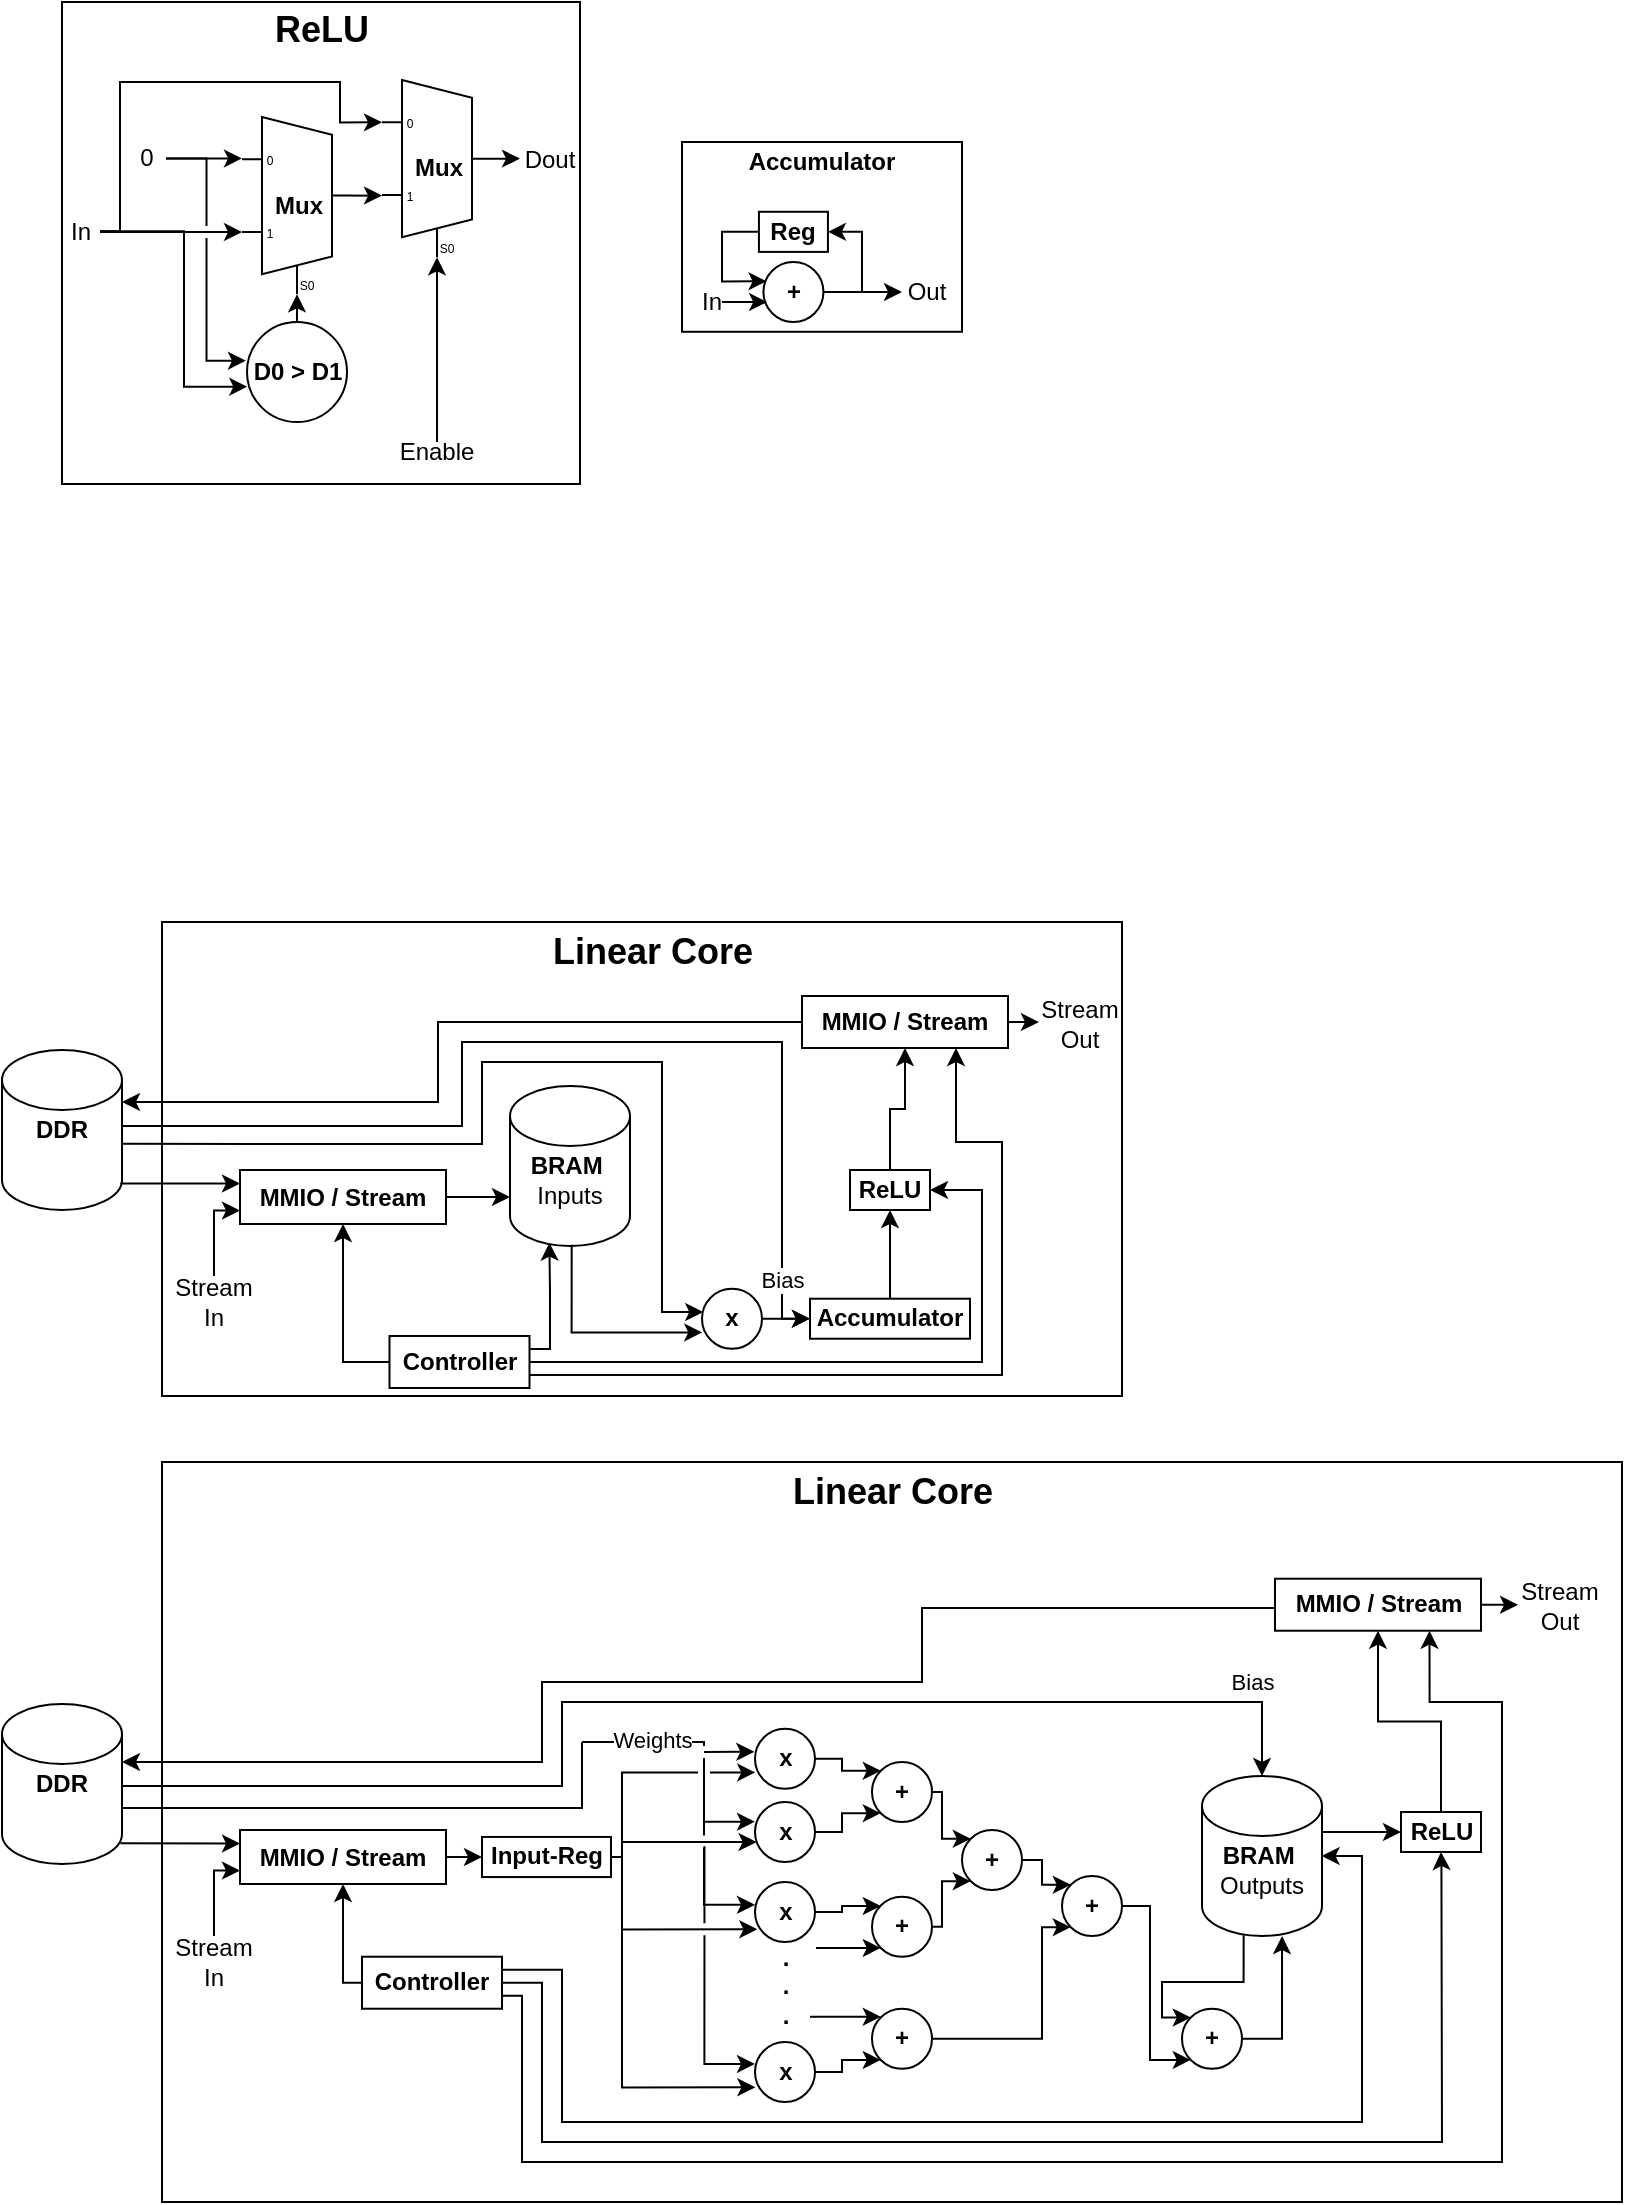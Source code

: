 <mxfile version="13.6.0" type="google"><diagram id="mREBOgRf9u_U17IM9qPp" name="Page-1"><mxGraphModel dx="1718" dy="366" grid="1" gridSize="10" guides="1" tooltips="1" connect="1" arrows="0" fold="1" page="1" pageScale="1" pageWidth="827" pageHeight="1169" math="0" shadow="0"><root><mxCell id="0"/><mxCell id="1" parent="0"/><mxCell id="oGHgC_psi0amiYvD0izt-53" value="" style="group" parent="1" vertex="1" connectable="0"><mxGeometry x="350" y="1270.0" width="140" height="94.89" as="geometry"/></mxCell><mxCell id="oGHgC_psi0amiYvD0izt-47" value="" style="rounded=0;whiteSpace=wrap;html=1;" parent="oGHgC_psi0amiYvD0izt-53" vertex="1"><mxGeometry width="140" height="94.89" as="geometry"/></mxCell><mxCell id="oGHgC_psi0amiYvD0izt-20" value="&lt;b&gt;Reg&lt;/b&gt;" style="whiteSpace=wrap;html=1;shadow=0;arcSize=2;" parent="oGHgC_psi0amiYvD0izt-53" vertex="1"><mxGeometry x="38.47" y="34.89" width="34.5" height="20.06" as="geometry"/></mxCell><mxCell id="oGHgC_psi0amiYvD0izt-22" style="edgeStyle=orthogonalEdgeStyle;rounded=0;orthogonalLoop=1;jettySize=auto;html=1;entryX=1;entryY=0.5;entryDx=0;entryDy=0;exitX=1;exitY=0.5;exitDx=0;exitDy=0;" parent="oGHgC_psi0amiYvD0izt-53" source="oGHgC_psi0amiYvD0izt-45" target="oGHgC_psi0amiYvD0izt-20" edge="1"><mxGeometry relative="1" as="geometry"><Array as="points"><mxPoint x="90" y="75"/><mxPoint x="90" y="45"/></Array><mxPoint x="102.97" y="44.89" as="sourcePoint"/></mxGeometry></mxCell><mxCell id="oGHgC_psi0amiYvD0izt-45" value="&lt;b&gt;+&lt;/b&gt;" style="ellipse;whiteSpace=wrap;html=1;aspect=fixed;" parent="oGHgC_psi0amiYvD0izt-53" vertex="1"><mxGeometry x="40.72" y="60" width="30" height="30" as="geometry"/></mxCell><mxCell id="oGHgC_psi0amiYvD0izt-19" style="edgeStyle=orthogonalEdgeStyle;rounded=0;orthogonalLoop=1;jettySize=auto;html=1;entryX=0.052;entryY=0.322;entryDx=0;entryDy=0;exitX=0;exitY=0.5;exitDx=0;exitDy=0;entryPerimeter=0;" parent="oGHgC_psi0amiYvD0izt-53" source="oGHgC_psi0amiYvD0izt-20" target="oGHgC_psi0amiYvD0izt-45" edge="1"><mxGeometry relative="1" as="geometry"><mxPoint x="21.97" y="58.89" as="sourcePoint"/><Array as="points"><mxPoint x="20" y="45"/><mxPoint x="20" y="70"/></Array><mxPoint x="38.47" y="70" as="targetPoint"/></mxGeometry></mxCell><mxCell id="oGHgC_psi0amiYvD0izt-49" style="edgeStyle=orthogonalEdgeStyle;rounded=0;orthogonalLoop=1;jettySize=auto;html=1;exitX=1;exitY=0.5;exitDx=0;exitDy=0;entryX=0.061;entryY=0.683;entryDx=0;entryDy=0;entryPerimeter=0;" parent="oGHgC_psi0amiYvD0izt-53" source="oGHgC_psi0amiYvD0izt-48" target="oGHgC_psi0amiYvD0izt-45" edge="1"><mxGeometry relative="1" as="geometry"/></mxCell><mxCell id="oGHgC_psi0amiYvD0izt-48" value="In" style="text;html=1;strokeColor=none;fillColor=none;align=center;verticalAlign=middle;whiteSpace=wrap;rounded=0;" parent="oGHgC_psi0amiYvD0izt-53" vertex="1"><mxGeometry x="10" y="70" width="10" height="20" as="geometry"/></mxCell><mxCell id="oGHgC_psi0amiYvD0izt-50" value="&lt;b&gt;Accumulator&lt;/b&gt;" style="text;html=1;strokeColor=none;fillColor=none;align=center;verticalAlign=middle;whiteSpace=wrap;rounded=0;" parent="oGHgC_psi0amiYvD0izt-53" vertex="1"><mxGeometry x="35" width="70" height="20" as="geometry"/></mxCell><mxCell id="oGHgC_psi0amiYvD0izt-51" value="Out" style="text;html=1;strokeColor=none;fillColor=none;align=center;verticalAlign=middle;whiteSpace=wrap;rounded=0;" parent="oGHgC_psi0amiYvD0izt-53" vertex="1"><mxGeometry x="110" y="65" width="25" height="20" as="geometry"/></mxCell><mxCell id="oGHgC_psi0amiYvD0izt-52" style="edgeStyle=orthogonalEdgeStyle;rounded=0;orthogonalLoop=1;jettySize=auto;html=1;exitX=1;exitY=0.5;exitDx=0;exitDy=0;" parent="oGHgC_psi0amiYvD0izt-53" source="oGHgC_psi0amiYvD0izt-45" target="oGHgC_psi0amiYvD0izt-51" edge="1"><mxGeometry relative="1" as="geometry"/></mxCell><mxCell id="oGHgC_psi0amiYvD0izt-122" value="" style="group" parent="1" vertex="1" connectable="0"><mxGeometry x="10" y="1660" width="560" height="237" as="geometry"/></mxCell><mxCell id="oGHgC_psi0amiYvD0izt-2" value="" style="whiteSpace=wrap;html=1;shadow=0;arcSize=2;" parent="oGHgC_psi0amiYvD0izt-122" vertex="1"><mxGeometry x="80" width="480" height="237" as="geometry"/></mxCell><mxCell id="oGHgC_psi0amiYvD0izt-110" value="&lt;b&gt;ReLU&lt;/b&gt;" style="rounded=0;whiteSpace=wrap;html=1;" parent="oGHgC_psi0amiYvD0izt-122" vertex="1"><mxGeometry x="424" y="124" width="40" height="20" as="geometry"/></mxCell><mxCell id="oGHgC_psi0amiYvD0izt-3" value="&lt;b&gt;MMIO / Stream&lt;/b&gt;" style="rounded=0;whiteSpace=wrap;html=1;" parent="oGHgC_psi0amiYvD0izt-122" vertex="1"><mxGeometry x="400" y="37" width="103" height="26" as="geometry"/></mxCell><mxCell id="oGHgC_psi0amiYvD0izt-111" style="edgeStyle=orthogonalEdgeStyle;rounded=0;jumpStyle=gap;orthogonalLoop=1;jettySize=auto;html=1;exitX=0.5;exitY=0;exitDx=0;exitDy=0;entryX=0.5;entryY=1;entryDx=0;entryDy=0;endArrow=classic;endFill=1;" parent="oGHgC_psi0amiYvD0izt-122" source="oGHgC_psi0amiYvD0izt-110" target="oGHgC_psi0amiYvD0izt-3" edge="1"><mxGeometry relative="1" as="geometry"/></mxCell><mxCell id="oGHgC_psi0amiYvD0izt-4" value="&lt;b&gt;DDR&lt;/b&gt;" style="shape=cylinder2;whiteSpace=wrap;html=1;boundedLbl=1;backgroundOutline=1;size=15;" parent="oGHgC_psi0amiYvD0izt-122" vertex="1"><mxGeometry y="64" width="60" height="80" as="geometry"/></mxCell><mxCell id="oGHgC_psi0amiYvD0izt-5" style="edgeStyle=orthogonalEdgeStyle;rounded=0;orthogonalLoop=1;jettySize=auto;html=1;exitX=0;exitY=0.5;exitDx=0;exitDy=0;entryX=1;entryY=0.325;entryDx=0;entryDy=0;entryPerimeter=0;" parent="oGHgC_psi0amiYvD0izt-122" source="oGHgC_psi0amiYvD0izt-3" target="oGHgC_psi0amiYvD0izt-4" edge="1"><mxGeometry relative="1" as="geometry"><Array as="points"><mxPoint x="218" y="50"/><mxPoint x="218" y="90"/></Array><mxPoint x="60" y="100" as="targetPoint"/></mxGeometry></mxCell><mxCell id="oGHgC_psi0amiYvD0izt-6" value="&lt;b&gt;&lt;br&gt;BRAM&amp;nbsp;&lt;br&gt;&lt;/b&gt;Inputs" style="shape=cylinder2;whiteSpace=wrap;html=1;boundedLbl=1;backgroundOutline=1;size=15;" parent="oGHgC_psi0amiYvD0izt-122" vertex="1"><mxGeometry x="254" y="82" width="60" height="80" as="geometry"/></mxCell><mxCell id="oGHgC_psi0amiYvD0izt-7" style="edgeStyle=orthogonalEdgeStyle;rounded=0;orthogonalLoop=1;jettySize=auto;html=1;exitX=1;exitY=0.25;exitDx=0;exitDy=0;entryX=0.328;entryY=0.979;entryDx=0;entryDy=0;entryPerimeter=0;" parent="oGHgC_psi0amiYvD0izt-122" source="oGHgC_psi0amiYvD0izt-9" target="oGHgC_psi0amiYvD0izt-6" edge="1"><mxGeometry relative="1" as="geometry"><Array as="points"><mxPoint x="274" y="214"/><mxPoint x="274" y="185"/><mxPoint x="274" y="185"/></Array></mxGeometry></mxCell><mxCell id="oGHgC_psi0amiYvD0izt-8" style="edgeStyle=orthogonalEdgeStyle;rounded=0;orthogonalLoop=1;jettySize=auto;html=1;entryX=1;entryY=0.5;entryDx=0;entryDy=0;exitX=1;exitY=0.5;exitDx=0;exitDy=0;" parent="oGHgC_psi0amiYvD0izt-122" source="oGHgC_psi0amiYvD0izt-9" target="oGHgC_psi0amiYvD0izt-110" edge="1"><mxGeometry relative="1" as="geometry"><Array as="points"><mxPoint x="490" y="220"/><mxPoint x="490" y="134"/></Array><mxPoint x="280" y="230" as="sourcePoint"/></mxGeometry></mxCell><mxCell id="oGHgC_psi0amiYvD0izt-112" style="edgeStyle=orthogonalEdgeStyle;rounded=0;jumpStyle=gap;orthogonalLoop=1;jettySize=auto;html=1;exitX=1;exitY=0.75;exitDx=0;exitDy=0;entryX=0.75;entryY=1;entryDx=0;entryDy=0;endArrow=classic;endFill=1;" parent="oGHgC_psi0amiYvD0izt-122" source="oGHgC_psi0amiYvD0izt-9" target="oGHgC_psi0amiYvD0izt-3" edge="1"><mxGeometry relative="1" as="geometry"><Array as="points"><mxPoint x="500" y="227"/><mxPoint x="500" y="110"/><mxPoint x="477" y="110"/><mxPoint x="477" y="63"/></Array></mxGeometry></mxCell><mxCell id="oGHgC_psi0amiYvD0izt-9" value="&lt;b&gt;Controller&lt;/b&gt;" style="whiteSpace=wrap;html=1;shadow=0;align=center;" parent="oGHgC_psi0amiYvD0izt-122" vertex="1"><mxGeometry x="193.75" y="206.99" width="70" height="26" as="geometry"/></mxCell><mxCell id="oGHgC_psi0amiYvD0izt-10" value="&lt;font style=&quot;font-size: 18px&quot;&gt;&lt;b&gt;Linear Core&lt;/b&gt;&lt;/font&gt;" style="text;html=1;strokeColor=none;fillColor=none;align=center;verticalAlign=middle;whiteSpace=wrap;shadow=0;" parent="oGHgC_psi0amiYvD0izt-122" vertex="1"><mxGeometry x="263.75" width="122.5" height="30" as="geometry"/></mxCell><mxCell id="oGHgC_psi0amiYvD0izt-11" value="" style="edgeStyle=orthogonalEdgeStyle;orthogonalLoop=1;jettySize=auto;html=1;rounded=0;entryX=0.004;entryY=0.729;entryDx=0;entryDy=0;exitX=0.514;exitY=0.992;exitDx=0;exitDy=0;exitPerimeter=0;entryPerimeter=0;" parent="oGHgC_psi0amiYvD0izt-122" source="oGHgC_psi0amiYvD0izt-6" target="oGHgC_psi0amiYvD0izt-46" edge="1"><mxGeometry relative="1" as="geometry"><mxPoint x="259" y="213.4" as="sourcePoint"/><mxPoint x="335.5" y="210.61" as="targetPoint"/><Array as="points"><mxPoint x="285" y="205"/></Array></mxGeometry></mxCell><mxCell id="oGHgC_psi0amiYvD0izt-21" value="" style="endArrow=classic;html=1;entryX=0;entryY=0.25;entryDx=0;entryDy=0;exitX=0.987;exitY=0.835;exitDx=0;exitDy=0;exitPerimeter=0;" parent="oGHgC_psi0amiYvD0izt-122" source="oGHgC_psi0amiYvD0izt-4" target="oGHgC_psi0amiYvD0izt-27" edge="1"><mxGeometry width="50" height="50" relative="1" as="geometry"><mxPoint x="71" y="131" as="sourcePoint"/><mxPoint x="237" y="96" as="targetPoint"/></mxGeometry></mxCell><mxCell id="oGHgC_psi0amiYvD0izt-23" style="edgeStyle=orthogonalEdgeStyle;rounded=0;orthogonalLoop=1;jettySize=auto;html=1;exitX=0.5;exitY=0;exitDx=0;exitDy=0;entryX=0.5;entryY=1;entryDx=0;entryDy=0;" parent="oGHgC_psi0amiYvD0izt-122" source="oGHgC_psi0amiYvD0izt-57" target="oGHgC_psi0amiYvD0izt-110" edge="1"><mxGeometry relative="1" as="geometry"><mxPoint x="441" y="160" as="targetPoint"/><mxPoint x="460" y="130" as="sourcePoint"/></mxGeometry></mxCell><mxCell id="oGHgC_psi0amiYvD0izt-24" value="Stream Out" style="text;html=1;strokeColor=none;fillColor=none;align=center;verticalAlign=middle;whiteSpace=wrap;shadow=0;" parent="oGHgC_psi0amiYvD0izt-122" vertex="1"><mxGeometry x="518" y="37.01" width="42" height="26.99" as="geometry"/></mxCell><mxCell id="oGHgC_psi0amiYvD0izt-25" style="edgeStyle=orthogonalEdgeStyle;rounded=0;orthogonalLoop=1;jettySize=auto;html=1;exitX=1;exitY=0.5;exitDx=0;exitDy=0;entryX=0.011;entryY=0.483;entryDx=0;entryDy=0;entryPerimeter=0;" parent="oGHgC_psi0amiYvD0izt-122" source="oGHgC_psi0amiYvD0izt-3" target="oGHgC_psi0amiYvD0izt-24" edge="1"><mxGeometry relative="1" as="geometry"><mxPoint x="510" y="51" as="targetPoint"/></mxGeometry></mxCell><mxCell id="oGHgC_psi0amiYvD0izt-26" style="edgeStyle=orthogonalEdgeStyle;rounded=0;orthogonalLoop=1;jettySize=auto;html=1;exitX=1;exitY=0.5;exitDx=0;exitDy=0;entryX=0;entryY=0.695;entryDx=0;entryDy=0;entryPerimeter=0;" parent="oGHgC_psi0amiYvD0izt-122" source="oGHgC_psi0amiYvD0izt-27" target="oGHgC_psi0amiYvD0izt-6" edge="1"><mxGeometry relative="1" as="geometry"/></mxCell><mxCell id="oGHgC_psi0amiYvD0izt-27" value="&lt;b&gt;MMIO / Stream&lt;/b&gt;" style="rounded=0;whiteSpace=wrap;html=1;" parent="oGHgC_psi0amiYvD0izt-122" vertex="1"><mxGeometry x="119" y="124" width="103" height="27" as="geometry"/></mxCell><mxCell id="oGHgC_psi0amiYvD0izt-28" style="edgeStyle=orthogonalEdgeStyle;rounded=0;orthogonalLoop=1;jettySize=auto;html=1;exitX=0;exitY=0.5;exitDx=0;exitDy=0;entryX=0.5;entryY=1;entryDx=0;entryDy=0;" parent="oGHgC_psi0amiYvD0izt-122" source="oGHgC_psi0amiYvD0izt-9" target="oGHgC_psi0amiYvD0izt-27" edge="1"><mxGeometry relative="1" as="geometry"><Array as="points"><mxPoint x="171" y="220"/></Array><mxPoint x="171" y="160" as="targetPoint"/></mxGeometry></mxCell><mxCell id="oGHgC_psi0amiYvD0izt-29" style="edgeStyle=orthogonalEdgeStyle;rounded=0;orthogonalLoop=1;jettySize=auto;html=1;exitX=0.5;exitY=0;exitDx=0;exitDy=0;entryX=0;entryY=0.75;entryDx=0;entryDy=0;" parent="oGHgC_psi0amiYvD0izt-122" source="oGHgC_psi0amiYvD0izt-30" target="oGHgC_psi0amiYvD0izt-27" edge="1"><mxGeometry relative="1" as="geometry"><Array as="points"><mxPoint x="106" y="144"/></Array></mxGeometry></mxCell><mxCell id="oGHgC_psi0amiYvD0izt-30" value="Stream In" style="text;html=1;strokeColor=none;fillColor=none;align=center;verticalAlign=middle;whiteSpace=wrap;shadow=0;" parent="oGHgC_psi0amiYvD0izt-122" vertex="1"><mxGeometry x="85" y="177" width="42" height="26.99" as="geometry"/></mxCell><mxCell id="oGHgC_psi0amiYvD0izt-46" value="&lt;b&gt;x&lt;/b&gt;" style="ellipse;whiteSpace=wrap;html=1;aspect=fixed;" parent="oGHgC_psi0amiYvD0izt-122" vertex="1"><mxGeometry x="350" y="183.36" width="30" height="30" as="geometry"/></mxCell><mxCell id="oGHgC_psi0amiYvD0izt-55" value="" style="endArrow=classic;html=1;entryX=0.021;entryY=0.388;entryDx=0;entryDy=0;exitX=0.999;exitY=0.749;exitDx=0;exitDy=0;exitPerimeter=0;entryPerimeter=0;rounded=0;" parent="oGHgC_psi0amiYvD0izt-122" target="oGHgC_psi0amiYvD0izt-46" edge="1"><mxGeometry width="50" height="50" relative="1" as="geometry"><mxPoint x="60.0" y="110.93" as="sourcePoint"/><mxPoint x="365.68" y="81.44" as="targetPoint"/><Array as="points"><mxPoint x="240" y="111"/><mxPoint x="240" y="70"/><mxPoint x="330" y="70"/><mxPoint x="330" y="195"/></Array></mxGeometry></mxCell><mxCell id="oGHgC_psi0amiYvD0izt-57" value="&lt;b&gt;Accumulator&lt;/b&gt;" style="rounded=0;whiteSpace=wrap;html=1;" parent="oGHgC_psi0amiYvD0izt-122" vertex="1"><mxGeometry x="404" y="188.36" width="80" height="20" as="geometry"/></mxCell><mxCell id="oGHgC_psi0amiYvD0izt-58" style="edgeStyle=orthogonalEdgeStyle;rounded=0;orthogonalLoop=1;jettySize=auto;html=1;exitX=1;exitY=0.5;exitDx=0;exitDy=0;entryX=0;entryY=0.5;entryDx=0;entryDy=0;" parent="oGHgC_psi0amiYvD0izt-122" source="oGHgC_psi0amiYvD0izt-46" target="oGHgC_psi0amiYvD0izt-57" edge="1"><mxGeometry relative="1" as="geometry"/></mxCell><mxCell id="oGHgC_psi0amiYvD0izt-118" style="edgeStyle=orthogonalEdgeStyle;rounded=0;orthogonalLoop=1;jettySize=auto;html=1;entryX=0;entryY=0.5;entryDx=0;entryDy=0;exitX=0.999;exitY=0.475;exitDx=0;exitDy=0;exitPerimeter=0;" parent="oGHgC_psi0amiYvD0izt-122" source="oGHgC_psi0amiYvD0izt-4" target="oGHgC_psi0amiYvD0izt-57" edge="1"><mxGeometry relative="1" as="geometry"><mxPoint x="390.0" y="208.36" as="sourcePoint"/><mxPoint x="410" y="208.36" as="targetPoint"/><Array as="points"><mxPoint x="230" y="102"/><mxPoint x="230" y="60"/><mxPoint x="390" y="60"/><mxPoint x="390" y="198"/></Array></mxGeometry></mxCell><mxCell id="oGHgC_psi0amiYvD0izt-119" value="Bias" style="edgeLabel;html=1;align=center;verticalAlign=middle;resizable=0;points=[];" parent="oGHgC_psi0amiYvD0izt-118" vertex="1" connectable="0"><mxGeometry x="0.871" relative="1" as="geometry"><mxPoint as="offset"/></mxGeometry></mxCell><mxCell id="oGHgC_psi0amiYvD0izt-138" value="" style="group" parent="1" vertex="1" connectable="0"><mxGeometry x="40" y="1199.996" width="259" height="241.004" as="geometry"/></mxCell><mxCell id="oGHgC_psi0amiYvD0izt-32" value="" style="whiteSpace=wrap;html=1;shadow=0;arcSize=2;align=right;" parent="oGHgC_psi0amiYvD0izt-138" vertex="1"><mxGeometry y="0.004" width="259" height="241" as="geometry"/></mxCell><mxCell id="oGHgC_psi0amiYvD0izt-33" value="&lt;b&gt;Mux&lt;/b&gt;" style="shadow=0;dashed=0;align=center;html=1;strokeWidth=1;shape=mxgraph.electrical.abstract.mux2;rotation=0;" parent="oGHgC_psi0amiYvD0izt-138" vertex="1"><mxGeometry x="90" y="57.476" width="55" height="88.655" as="geometry"/></mxCell><mxCell id="oGHgC_psi0amiYvD0izt-34" style="edgeStyle=orthogonalEdgeStyle;rounded=0;orthogonalLoop=1;jettySize=auto;html=1;exitX=1;exitY=0.5;exitDx=0;exitDy=0;entryX=0;entryY=0.205;entryDx=0;entryDy=3;entryPerimeter=0;jumpStyle=gap;" parent="oGHgC_psi0amiYvD0izt-138" source="oGHgC_psi0amiYvD0izt-35" target="oGHgC_psi0amiYvD0izt-33" edge="1"><mxGeometry relative="1" as="geometry"/></mxCell><mxCell id="oGHgC_psi0amiYvD0izt-35" value="0" style="text;html=1;strokeColor=none;fillColor=none;align=center;verticalAlign=middle;whiteSpace=wrap;shadow=0;" parent="oGHgC_psi0amiYvD0izt-138" vertex="1"><mxGeometry x="33" y="73.856" width="19" height="8.673" as="geometry"/></mxCell><mxCell id="oGHgC_psi0amiYvD0izt-36" style="edgeStyle=orthogonalEdgeStyle;rounded=0;orthogonalLoop=1;jettySize=auto;html=1;entryX=0;entryY=0.615;entryDx=0;entryDy=3;entryPerimeter=0;jumpStyle=gap;" parent="oGHgC_psi0amiYvD0izt-138" target="oGHgC_psi0amiYvD0izt-33" edge="1"><mxGeometry relative="1" as="geometry"><mxPoint x="19" y="115.004" as="sourcePoint"/><Array as="points"><mxPoint x="39" y="115.004"/></Array></mxGeometry></mxCell><mxCell id="oGHgC_psi0amiYvD0izt-37" value="In" style="text;html=1;strokeColor=none;fillColor=none;align=center;verticalAlign=middle;whiteSpace=wrap;shadow=0;" parent="oGHgC_psi0amiYvD0izt-138" vertex="1"><mxGeometry y="109.809" width="19" height="9.636" as="geometry"/></mxCell><mxCell id="oGHgC_psi0amiYvD0izt-39" style="edgeStyle=orthogonalEdgeStyle;comic=0;jumpStyle=gap;orthogonalLoop=1;jettySize=auto;html=1;exitX=1;exitY=0.5;exitDx=0;exitDy=-5;exitPerimeter=0;entryX=0;entryY=0.615;entryDx=0;entryDy=3;shadow=0;startArrow=none;startFill=0;endArrow=classic;endFill=1;entryPerimeter=0;rounded=0;" parent="oGHgC_psi0amiYvD0izt-138" source="oGHgC_psi0amiYvD0izt-33" target="oGHgC_psi0amiYvD0izt-132" edge="1"><mxGeometry relative="1" as="geometry"><mxPoint x="162.5" y="96.985" as="targetPoint"/></mxGeometry></mxCell><mxCell id="oGHgC_psi0amiYvD0izt-40" value="&lt;font style=&quot;font-size: 18px&quot;&gt;&lt;b&gt;ReLU&lt;/b&gt;&lt;/font&gt;" style="text;html=1;strokeColor=none;fillColor=none;align=center;verticalAlign=middle;whiteSpace=wrap;shadow=0;" parent="oGHgC_psi0amiYvD0izt-138" vertex="1"><mxGeometry x="101.75" width="55.5" height="28.91" as="geometry"/></mxCell><mxCell id="oGHgC_psi0amiYvD0izt-41" style="edgeStyle=orthogonalEdgeStyle;rounded=0;orthogonalLoop=1;jettySize=auto;html=1;exitX=0.5;exitY=0;exitDx=0;exitDy=0;entryX=0.318;entryY=1;entryDx=10;entryDy=0;entryPerimeter=0;" parent="oGHgC_psi0amiYvD0izt-138" source="oGHgC_psi0amiYvD0izt-42" target="oGHgC_psi0amiYvD0izt-33" edge="1"><mxGeometry relative="1" as="geometry"/></mxCell><mxCell id="oGHgC_psi0amiYvD0izt-42" value="&lt;b&gt;D0 &amp;gt; D1&lt;/b&gt;" style="ellipse;whiteSpace=wrap;html=1;aspect=fixed;" parent="oGHgC_psi0amiYvD0izt-138" vertex="1"><mxGeometry x="92.5" y="160.004" width="50" height="50" as="geometry"/></mxCell><mxCell id="oGHgC_psi0amiYvD0izt-43" style="edgeStyle=orthogonalEdgeStyle;rounded=0;orthogonalLoop=1;jettySize=auto;html=1;exitX=1;exitY=0.5;exitDx=0;exitDy=0;entryX=-0.01;entryY=0.387;entryDx=0;entryDy=0;entryPerimeter=0;jumpStyle=gap;" parent="oGHgC_psi0amiYvD0izt-138" source="oGHgC_psi0amiYvD0izt-35" target="oGHgC_psi0amiYvD0izt-42" edge="1"><mxGeometry relative="1" as="geometry"/></mxCell><mxCell id="oGHgC_psi0amiYvD0izt-44" style="edgeStyle=orthogonalEdgeStyle;rounded=0;orthogonalLoop=1;jettySize=auto;html=1;entryX=0.003;entryY=0.647;entryDx=0;entryDy=0;entryPerimeter=0;jumpStyle=gap;exitX=1;exitY=0.5;exitDx=0;exitDy=0;" parent="oGHgC_psi0amiYvD0izt-138" source="oGHgC_psi0amiYvD0izt-37" target="oGHgC_psi0amiYvD0izt-42" edge="1"><mxGeometry relative="1" as="geometry"><Array as="points"><mxPoint x="19" y="115.004"/><mxPoint x="61" y="115.004"/><mxPoint x="61" y="192.004"/></Array><mxPoint x="29" y="130.004" as="sourcePoint"/></mxGeometry></mxCell><mxCell id="oGHgC_psi0amiYvD0izt-132" value="&lt;b&gt;Mux&lt;/b&gt;" style="shadow=0;dashed=0;align=center;html=1;strokeWidth=1;shape=mxgraph.electrical.abstract.mux2;rotation=0;" parent="oGHgC_psi0amiYvD0izt-138" vertex="1"><mxGeometry x="160" y="39.006" width="55" height="88.655" as="geometry"/></mxCell><mxCell id="oGHgC_psi0amiYvD0izt-135" style="edgeStyle=orthogonalEdgeStyle;rounded=0;jumpStyle=gap;orthogonalLoop=1;jettySize=auto;html=1;exitX=1;exitY=0.5;exitDx=0;exitDy=0;entryX=0;entryY=0.205;entryDx=0;entryDy=3;entryPerimeter=0;endArrow=classic;endFill=1;" parent="oGHgC_psi0amiYvD0izt-138" source="oGHgC_psi0amiYvD0izt-37" target="oGHgC_psi0amiYvD0izt-132" edge="1"><mxGeometry relative="1" as="geometry"><Array as="points"><mxPoint x="29" y="115.004"/><mxPoint x="29" y="40.004"/><mxPoint x="139" y="40.004"/><mxPoint x="139" y="60.004"/></Array></mxGeometry></mxCell><mxCell id="oGHgC_psi0amiYvD0izt-134" style="edgeStyle=orthogonalEdgeStyle;rounded=0;jumpStyle=gap;orthogonalLoop=1;jettySize=auto;html=1;exitX=0.5;exitY=0;exitDx=0;exitDy=0;endArrow=classic;endFill=1;entryX=0.318;entryY=1;entryDx=10;entryDy=0;entryPerimeter=0;" parent="oGHgC_psi0amiYvD0izt-138" source="oGHgC_psi0amiYvD0izt-133" target="oGHgC_psi0amiYvD0izt-132" edge="1"><mxGeometry relative="1" as="geometry"><mxPoint x="213.714" y="210.004" as="targetPoint"/></mxGeometry></mxCell><mxCell id="oGHgC_psi0amiYvD0izt-133" value="Enable" style="text;html=1;strokeColor=none;fillColor=none;align=center;verticalAlign=middle;whiteSpace=wrap;shadow=0;" parent="oGHgC_psi0amiYvD0izt-138" vertex="1"><mxGeometry x="166" y="220.004" width="43" height="9.64" as="geometry"/></mxCell><mxCell id="oGHgC_psi0amiYvD0izt-136" value="Dout" style="text;html=1;strokeColor=none;fillColor=none;align=center;verticalAlign=middle;whiteSpace=wrap;shadow=0;" parent="oGHgC_psi0amiYvD0izt-138" vertex="1"><mxGeometry x="229" y="73.854" width="30" height="9.64" as="geometry"/></mxCell><mxCell id="oGHgC_psi0amiYvD0izt-137" style="edgeStyle=orthogonalEdgeStyle;comic=0;jumpStyle=gap;orthogonalLoop=1;jettySize=auto;html=1;exitX=1;exitY=0.5;exitDx=0;exitDy=-5;exitPerimeter=0;entryX=0;entryY=0.5;entryDx=0;entryDy=0;shadow=0;startArrow=none;startFill=0;endArrow=classic;endFill=1;rounded=0;" parent="oGHgC_psi0amiYvD0izt-138" source="oGHgC_psi0amiYvD0izt-132" target="oGHgC_psi0amiYvD0izt-136" edge="1"><mxGeometry relative="1" as="geometry"><mxPoint x="155" y="106.804" as="sourcePoint"/><mxPoint x="170" y="106.497" as="targetPoint"/></mxGeometry></mxCell><mxCell id="K12c1VQ6OdoyJyFLbKEi-18" value="" style="group" vertex="1" connectable="0" parent="1"><mxGeometry x="10" y="1930" width="810" height="370" as="geometry"/></mxCell><mxCell id="oGHgC_psi0amiYvD0izt-61" value="" style="whiteSpace=wrap;html=1;shadow=0;arcSize=2;" parent="K12c1VQ6OdoyJyFLbKEi-18" vertex="1"><mxGeometry x="80" width="730" height="370" as="geometry"/></mxCell><mxCell id="oGHgC_psi0amiYvD0izt-62" value="&lt;b&gt;MMIO / Stream&lt;/b&gt;" style="rounded=0;whiteSpace=wrap;html=1;" parent="K12c1VQ6OdoyJyFLbKEi-18" vertex="1"><mxGeometry x="636.5" y="58.36" width="103" height="26" as="geometry"/></mxCell><mxCell id="oGHgC_psi0amiYvD0izt-63" value="&lt;b&gt;DDR&lt;/b&gt;" style="shape=cylinder2;whiteSpace=wrap;html=1;boundedLbl=1;backgroundOutline=1;size=15;" parent="K12c1VQ6OdoyJyFLbKEi-18" vertex="1"><mxGeometry y="121" width="60" height="80" as="geometry"/></mxCell><mxCell id="oGHgC_psi0amiYvD0izt-64" style="edgeStyle=orthogonalEdgeStyle;rounded=0;orthogonalLoop=1;jettySize=auto;html=1;exitX=0;exitY=0.5;exitDx=0;exitDy=0;" parent="K12c1VQ6OdoyJyFLbKEi-18" source="oGHgC_psi0amiYvD0izt-62" edge="1"><mxGeometry relative="1" as="geometry"><Array as="points"><mxPoint x="460" y="73"/><mxPoint x="460" y="110"/><mxPoint x="270" y="110"/><mxPoint x="270" y="150"/></Array><mxPoint x="60" y="150" as="targetPoint"/></mxGeometry></mxCell><mxCell id="oGHgC_psi0amiYvD0izt-67" style="edgeStyle=orthogonalEdgeStyle;rounded=0;orthogonalLoop=1;jettySize=auto;html=1;exitX=1;exitY=0.75;exitDx=0;exitDy=0;entryX=0.75;entryY=1;entryDx=0;entryDy=0;" parent="K12c1VQ6OdoyJyFLbKEi-18" source="oGHgC_psi0amiYvD0izt-68" edge="1" target="oGHgC_psi0amiYvD0izt-62"><mxGeometry relative="1" as="geometry"><Array as="points"><mxPoint x="260" y="267"/><mxPoint x="260" y="350"/><mxPoint x="750" y="350"/><mxPoint x="750" y="120"/><mxPoint x="714" y="120"/></Array><mxPoint x="556" y="86" as="targetPoint"/></mxGeometry></mxCell><mxCell id="oGHgC_psi0amiYvD0izt-68" value="&lt;b&gt;Controller&lt;/b&gt;" style="whiteSpace=wrap;html=1;shadow=0;align=center;" parent="K12c1VQ6OdoyJyFLbKEi-18" vertex="1"><mxGeometry x="180" y="247.36" width="70" height="26" as="geometry"/></mxCell><mxCell id="oGHgC_psi0amiYvD0izt-69" value="&lt;font style=&quot;font-size: 18px&quot;&gt;&lt;b&gt;Linear Core&lt;/b&gt;&lt;/font&gt;" style="text;html=1;strokeColor=none;fillColor=none;align=center;verticalAlign=middle;whiteSpace=wrap;shadow=0;" parent="K12c1VQ6OdoyJyFLbKEi-18" vertex="1"><mxGeometry x="383.75" width="122.5" height="30" as="geometry"/></mxCell><mxCell id="oGHgC_psi0amiYvD0izt-71" value="" style="endArrow=classic;html=1;entryX=0;entryY=0.25;entryDx=0;entryDy=0;exitX=0.987;exitY=0.871;exitDx=0;exitDy=0;exitPerimeter=0;" parent="K12c1VQ6OdoyJyFLbKEi-18" source="oGHgC_psi0amiYvD0izt-63" target="oGHgC_psi0amiYvD0izt-76" edge="1"><mxGeometry width="50" height="50" relative="1" as="geometry"><mxPoint x="71" y="191" as="sourcePoint"/><mxPoint x="237" y="156" as="targetPoint"/></mxGeometry></mxCell><mxCell id="oGHgC_psi0amiYvD0izt-73" value="Stream Out" style="text;html=1;strokeColor=none;fillColor=none;align=center;verticalAlign=middle;whiteSpace=wrap;shadow=0;" parent="K12c1VQ6OdoyJyFLbKEi-18" vertex="1"><mxGeometry x="758" y="58.36" width="42" height="26.99" as="geometry"/></mxCell><mxCell id="oGHgC_psi0amiYvD0izt-74" style="edgeStyle=orthogonalEdgeStyle;rounded=0;orthogonalLoop=1;jettySize=auto;html=1;exitX=1;exitY=0.5;exitDx=0;exitDy=0;entryX=0;entryY=0.5;entryDx=0;entryDy=0;" parent="K12c1VQ6OdoyJyFLbKEi-18" source="oGHgC_psi0amiYvD0izt-62" target="oGHgC_psi0amiYvD0izt-73" edge="1"><mxGeometry relative="1" as="geometry"/></mxCell><mxCell id="oGHgC_psi0amiYvD0izt-76" value="&lt;b&gt;MMIO / Stream&lt;/b&gt;" style="rounded=0;whiteSpace=wrap;html=1;" parent="K12c1VQ6OdoyJyFLbKEi-18" vertex="1"><mxGeometry x="119" y="184" width="103" height="27" as="geometry"/></mxCell><mxCell id="oGHgC_psi0amiYvD0izt-77" style="edgeStyle=orthogonalEdgeStyle;rounded=0;orthogonalLoop=1;jettySize=auto;html=1;exitX=0;exitY=0.5;exitDx=0;exitDy=0;entryX=0.5;entryY=1;entryDx=0;entryDy=0;" parent="K12c1VQ6OdoyJyFLbKEi-18" source="oGHgC_psi0amiYvD0izt-68" target="oGHgC_psi0amiYvD0izt-76" edge="1"><mxGeometry relative="1" as="geometry"><Array as="points"><mxPoint x="171" y="260"/></Array><mxPoint x="171" y="220" as="targetPoint"/></mxGeometry></mxCell><mxCell id="oGHgC_psi0amiYvD0izt-78" style="edgeStyle=orthogonalEdgeStyle;rounded=0;orthogonalLoop=1;jettySize=auto;html=1;exitX=0.5;exitY=0;exitDx=0;exitDy=0;entryX=0;entryY=0.75;entryDx=0;entryDy=0;" parent="K12c1VQ6OdoyJyFLbKEi-18" source="oGHgC_psi0amiYvD0izt-79" target="oGHgC_psi0amiYvD0izt-76" edge="1"><mxGeometry relative="1" as="geometry"><Array as="points"><mxPoint x="106" y="204"/></Array></mxGeometry></mxCell><mxCell id="oGHgC_psi0amiYvD0izt-79" value="Stream In" style="text;html=1;strokeColor=none;fillColor=none;align=center;verticalAlign=middle;whiteSpace=wrap;shadow=0;" parent="K12c1VQ6OdoyJyFLbKEi-18" vertex="1"><mxGeometry x="85" y="237" width="42" height="26.99" as="geometry"/></mxCell><mxCell id="oGHgC_psi0amiYvD0izt-80" value="&lt;b&gt;x&lt;/b&gt;" style="ellipse;whiteSpace=wrap;html=1;aspect=fixed;" parent="K12c1VQ6OdoyJyFLbKEi-18" vertex="1"><mxGeometry x="376.5" y="133.36" width="30" height="30" as="geometry"/></mxCell><mxCell id="oGHgC_psi0amiYvD0izt-82" value="" style="endArrow=none;html=1;rounded=0;endFill=0;" parent="K12c1VQ6OdoyJyFLbKEi-18" edge="1"><mxGeometry width="50" height="50" relative="1" as="geometry"><mxPoint x="60" y="173" as="sourcePoint"/><mxPoint x="290" y="140" as="targetPoint"/><Array as="points"><mxPoint x="290" y="173"/></Array></mxGeometry></mxCell><mxCell id="oGHgC_psi0amiYvD0izt-83" value="" style="edgeStyle=orthogonalEdgeStyle;orthogonalLoop=1;jettySize=auto;html=1;rounded=0;entryX=-0.044;entryY=0.317;entryDx=0;entryDy=0;entryPerimeter=0;jumpStyle=gap;" parent="K12c1VQ6OdoyJyFLbKEi-18" edge="1"><mxGeometry relative="1" as="geometry"><mxPoint x="351" y="145" as="sourcePoint"/><mxPoint x="376.18" y="144.87" as="targetPoint"/><Array as="points"><mxPoint x="351" y="145"/></Array></mxGeometry></mxCell><mxCell id="oGHgC_psi0amiYvD0izt-85" style="edgeStyle=orthogonalEdgeStyle;rounded=0;orthogonalLoop=1;jettySize=auto;html=1;exitX=1;exitY=0.5;exitDx=0;exitDy=0;entryX=0;entryY=0;entryDx=0;entryDy=0;jumpStyle=gap;" parent="K12c1VQ6OdoyJyFLbKEi-18" source="oGHgC_psi0amiYvD0izt-80" target="K12c1VQ6OdoyJyFLbKEi-1" edge="1"><mxGeometry relative="1" as="geometry"><mxPoint x="440" y="148.36" as="targetPoint"/><Array as="points"><mxPoint x="420" y="148"/><mxPoint x="420" y="154"/></Array></mxGeometry></mxCell><mxCell id="oGHgC_psi0amiYvD0izt-86" value="&lt;b&gt;x&lt;/b&gt;" style="ellipse;whiteSpace=wrap;html=1;aspect=fixed;" parent="K12c1VQ6OdoyJyFLbKEi-18" vertex="1"><mxGeometry x="376.5" y="170" width="30" height="30" as="geometry"/></mxCell><mxCell id="oGHgC_psi0amiYvD0izt-88" style="edgeStyle=orthogonalEdgeStyle;rounded=0;orthogonalLoop=1;jettySize=auto;html=1;exitX=1;exitY=0.5;exitDx=0;exitDy=0;entryX=0;entryY=1;entryDx=0;entryDy=0;jumpStyle=gap;" parent="K12c1VQ6OdoyJyFLbKEi-18" source="oGHgC_psi0amiYvD0izt-86" target="K12c1VQ6OdoyJyFLbKEi-1" edge="1"><mxGeometry relative="1" as="geometry"><mxPoint x="440" y="185" as="targetPoint"/><Array as="points"><mxPoint x="420" y="185"/><mxPoint x="420" y="176"/></Array></mxGeometry></mxCell><mxCell id="oGHgC_psi0amiYvD0izt-89" value="x" style="ellipse;whiteSpace=wrap;html=1;aspect=fixed;fontStyle=1" parent="K12c1VQ6OdoyJyFLbKEi-18" vertex="1"><mxGeometry x="376.5" y="210" width="30" height="30" as="geometry"/></mxCell><mxCell id="oGHgC_psi0amiYvD0izt-91" style="edgeStyle=orthogonalEdgeStyle;rounded=0;orthogonalLoop=1;jettySize=auto;html=1;exitX=1;exitY=0.5;exitDx=0;exitDy=0;entryX=0;entryY=0;entryDx=0;entryDy=0;jumpStyle=gap;" parent="K12c1VQ6OdoyJyFLbKEi-18" source="oGHgC_psi0amiYvD0izt-89" target="K12c1VQ6OdoyJyFLbKEi-2" edge="1"><mxGeometry relative="1" as="geometry"><mxPoint x="440" y="225" as="targetPoint"/><Array as="points"><mxPoint x="420" y="225"/><mxPoint x="420" y="222"/><mxPoint x="439" y="222"/></Array></mxGeometry></mxCell><mxCell id="oGHgC_psi0amiYvD0izt-92" value="x" style="ellipse;whiteSpace=wrap;html=1;aspect=fixed;fontStyle=1" parent="K12c1VQ6OdoyJyFLbKEi-18" vertex="1"><mxGeometry x="376.5" y="290" width="30" height="30" as="geometry"/></mxCell><mxCell id="oGHgC_psi0amiYvD0izt-94" style="edgeStyle=orthogonalEdgeStyle;rounded=0;orthogonalLoop=1;jettySize=auto;html=1;exitX=1;exitY=0.5;exitDx=0;exitDy=0;entryX=0;entryY=1;entryDx=0;entryDy=0;jumpStyle=gap;" parent="K12c1VQ6OdoyJyFLbKEi-18" source="oGHgC_psi0amiYvD0izt-92" target="K12c1VQ6OdoyJyFLbKEi-4" edge="1"><mxGeometry relative="1" as="geometry"><mxPoint x="440" y="305" as="targetPoint"/><Array as="points"><mxPoint x="420" y="305"/><mxPoint x="420" y="299"/></Array></mxGeometry></mxCell><mxCell id="oGHgC_psi0amiYvD0izt-95" value="&lt;b&gt;.&lt;br&gt;.&lt;br&gt;.&lt;/b&gt;" style="text;html=1;strokeColor=none;fillColor=none;align=center;verticalAlign=middle;whiteSpace=wrap;shadow=0;" parent="K12c1VQ6OdoyJyFLbKEi-18" vertex="1"><mxGeometry x="381.5" y="247.36" width="20" height="30" as="geometry"/></mxCell><mxCell id="oGHgC_psi0amiYvD0izt-102" style="edgeStyle=orthogonalEdgeStyle;rounded=0;orthogonalLoop=1;jettySize=auto;html=1;entryX=0.026;entryY=0.654;entryDx=0;entryDy=0;entryPerimeter=0;jumpStyle=gap;exitX=1;exitY=0.5;exitDx=0;exitDy=0;" parent="K12c1VQ6OdoyJyFLbKEi-18" source="oGHgC_psi0amiYvD0izt-99" target="oGHgC_psi0amiYvD0izt-86" edge="1"><mxGeometry relative="1" as="geometry"><mxPoint x="305" y="200" as="sourcePoint"/><Array as="points"><mxPoint x="310" y="198"/><mxPoint x="310" y="190"/><mxPoint x="377" y="190"/></Array></mxGeometry></mxCell><mxCell id="oGHgC_psi0amiYvD0izt-103" style="edgeStyle=orthogonalEdgeStyle;rounded=0;orthogonalLoop=1;jettySize=auto;html=1;entryX=0.039;entryY=0.789;entryDx=0;entryDy=0;entryPerimeter=0;jumpStyle=gap;exitX=1;exitY=0.5;exitDx=0;exitDy=0;" parent="K12c1VQ6OdoyJyFLbKEi-18" source="oGHgC_psi0amiYvD0izt-99" target="oGHgC_psi0amiYvD0izt-89" edge="1"><mxGeometry relative="1" as="geometry"><mxPoint x="305" y="200" as="sourcePoint"/><Array as="points"><mxPoint x="310" y="198"/><mxPoint x="310" y="234"/></Array></mxGeometry></mxCell><mxCell id="oGHgC_psi0amiYvD0izt-104" style="edgeStyle=orthogonalEdgeStyle;rounded=0;orthogonalLoop=1;jettySize=auto;html=1;exitX=1;exitY=0.5;exitDx=0;exitDy=0;entryX=0.006;entryY=0.756;entryDx=0;entryDy=0;entryPerimeter=0;jumpStyle=gap;" parent="K12c1VQ6OdoyJyFLbKEi-18" source="oGHgC_psi0amiYvD0izt-99" target="oGHgC_psi0amiYvD0izt-92" edge="1"><mxGeometry relative="1" as="geometry"><mxPoint x="304.5" y="87.5" as="sourcePoint"/><Array as="points"><mxPoint x="310" y="198"/><mxPoint x="310" y="313"/></Array></mxGeometry></mxCell><mxCell id="oGHgC_psi0amiYvD0izt-99" value="&lt;b&gt;Input-Reg&lt;/b&gt;" style="whiteSpace=wrap;html=1;shadow=0;arcSize=2;" parent="K12c1VQ6OdoyJyFLbKEi-18" vertex="1"><mxGeometry x="240" y="187.47" width="64.5" height="20.06" as="geometry"/></mxCell><mxCell id="oGHgC_psi0amiYvD0izt-75" style="edgeStyle=orthogonalEdgeStyle;rounded=0;orthogonalLoop=1;jettySize=auto;html=1;exitX=1;exitY=0.5;exitDx=0;exitDy=0;entryX=0;entryY=0.5;entryDx=0;entryDy=0;" parent="K12c1VQ6OdoyJyFLbKEi-18" source="oGHgC_psi0amiYvD0izt-76" target="oGHgC_psi0amiYvD0izt-99" edge="1"><mxGeometry relative="1" as="geometry"><mxPoint x="254" y="197.6" as="targetPoint"/></mxGeometry></mxCell><mxCell id="oGHgC_psi0amiYvD0izt-105" value="" style="edgeStyle=orthogonalEdgeStyle;orthogonalLoop=1;jettySize=auto;html=1;rounded=0;entryX=-0.044;entryY=0.317;entryDx=0;entryDy=0;entryPerimeter=0;jumpStyle=gap;" parent="K12c1VQ6OdoyJyFLbKEi-18" edge="1"><mxGeometry relative="1" as="geometry"><mxPoint x="351" y="140" as="sourcePoint"/><mxPoint x="376.5" y="179.86" as="targetPoint"/><Array as="points"><mxPoint x="351" y="180"/></Array></mxGeometry></mxCell><mxCell id="oGHgC_psi0amiYvD0izt-106" value="" style="edgeStyle=orthogonalEdgeStyle;orthogonalLoop=1;jettySize=auto;html=1;rounded=0;entryX=-0.044;entryY=0.317;entryDx=0;entryDy=0;entryPerimeter=0;jumpStyle=gap;" parent="K12c1VQ6OdoyJyFLbKEi-18" edge="1"><mxGeometry relative="1" as="geometry"><mxPoint x="290" y="140" as="sourcePoint"/><mxPoint x="376.5" y="221.37" as="targetPoint"/><Array as="points"><mxPoint x="351" y="221"/></Array></mxGeometry></mxCell><mxCell id="KwjHJaZg6N2wtDd3Jdpx-1" value="Weights" style="edgeLabel;html=1;align=center;verticalAlign=middle;resizable=0;points=[];" parent="oGHgC_psi0amiYvD0izt-106" vertex="1" connectable="0"><mxGeometry x="-0.447" y="-1" relative="1" as="geometry"><mxPoint x="-11.67" y="-2.64" as="offset"/></mxGeometry></mxCell><mxCell id="oGHgC_psi0amiYvD0izt-107" value="" style="edgeStyle=orthogonalEdgeStyle;orthogonalLoop=1;jettySize=auto;html=1;rounded=0;entryX=-0.044;entryY=0.317;entryDx=0;entryDy=0;exitX=0.504;exitY=1.006;exitDx=0;exitDy=0;exitPerimeter=0;entryPerimeter=0;jumpStyle=gap;" parent="K12c1VQ6OdoyJyFLbKEi-18" edge="1"><mxGeometry relative="1" as="geometry"><mxPoint x="351.24" y="192.08" as="sourcePoint"/><mxPoint x="376.5" y="300.97" as="targetPoint"/><Array as="points"><mxPoint x="351" y="300.6"/></Array></mxGeometry></mxCell><mxCell id="oGHgC_psi0amiYvD0izt-70" value="" style="edgeStyle=orthogonalEdgeStyle;orthogonalLoop=1;jettySize=auto;html=1;rounded=0;entryX=0.004;entryY=0.729;entryDx=0;entryDy=0;exitX=1;exitY=0.5;exitDx=0;exitDy=0;entryPerimeter=0;jumpStyle=gap;" parent="K12c1VQ6OdoyJyFLbKEi-18" source="oGHgC_psi0amiYvD0izt-99" target="oGHgC_psi0amiYvD0izt-80" edge="1"><mxGeometry relative="1" as="geometry"><mxPoint x="304.5" y="87.5" as="sourcePoint"/><mxPoint x="335.5" y="160.61" as="targetPoint"/><Array as="points"><mxPoint x="310" y="198"/><mxPoint x="310" y="155"/></Array></mxGeometry></mxCell><mxCell id="oGHgC_psi0amiYvD0izt-116" style="edgeStyle=orthogonalEdgeStyle;rounded=0;jumpStyle=gap;orthogonalLoop=1;jettySize=auto;html=1;exitX=0.5;exitY=0;exitDx=0;exitDy=0;entryX=0.5;entryY=1;entryDx=0;entryDy=0;endArrow=classic;endFill=1;" parent="K12c1VQ6OdoyJyFLbKEi-18" source="oGHgC_psi0amiYvD0izt-114" target="oGHgC_psi0amiYvD0izt-62" edge="1"><mxGeometry relative="1" as="geometry"/></mxCell><mxCell id="oGHgC_psi0amiYvD0izt-114" value="&lt;b&gt;ReLU&lt;/b&gt;" style="rounded=0;whiteSpace=wrap;html=1;" parent="K12c1VQ6OdoyJyFLbKEi-18" vertex="1"><mxGeometry x="699.5" y="175" width="40" height="20" as="geometry"/></mxCell><mxCell id="oGHgC_psi0amiYvD0izt-115" style="edgeStyle=orthogonalEdgeStyle;rounded=0;jumpStyle=gap;orthogonalLoop=1;jettySize=auto;html=1;exitX=1;exitY=0.5;exitDx=0;exitDy=0;endArrow=classic;endFill=1;entryX=0.5;entryY=1;entryDx=0;entryDy=0;" parent="K12c1VQ6OdoyJyFLbKEi-18" source="oGHgC_psi0amiYvD0izt-68" target="oGHgC_psi0amiYvD0izt-114" edge="1"><mxGeometry relative="1" as="geometry"><mxPoint x="582" y="210" as="targetPoint"/><Array as="points"><mxPoint x="270" y="260"/><mxPoint x="270" y="340"/><mxPoint x="720" y="340"/><mxPoint x="720" y="210"/><mxPoint x="720" y="210"/></Array></mxGeometry></mxCell><mxCell id="oGHgC_psi0amiYvD0izt-72" style="edgeStyle=orthogonalEdgeStyle;rounded=0;orthogonalLoop=1;jettySize=auto;html=1;entryX=0;entryY=0.5;entryDx=0;entryDy=0;" parent="K12c1VQ6OdoyJyFLbKEi-18" target="oGHgC_psi0amiYvD0izt-114" edge="1"><mxGeometry relative="1" as="geometry"><mxPoint x="690" y="180" as="targetPoint"/><mxPoint x="660" y="185" as="sourcePoint"/><Array as="points"><mxPoint x="660" y="185"/></Array></mxGeometry></mxCell><mxCell id="oGHgC_psi0amiYvD0izt-123" style="edgeStyle=orthogonalEdgeStyle;rounded=0;orthogonalLoop=1;jettySize=auto;html=1;exitX=0.995;exitY=0.512;exitDx=0;exitDy=0;exitPerimeter=0;jumpStyle=gap;" parent="K12c1VQ6OdoyJyFLbKEi-18" source="oGHgC_psi0amiYvD0izt-63" target="K12c1VQ6OdoyJyFLbKEi-12" edge="1"><mxGeometry relative="1" as="geometry"><mxPoint x="591.5" y="83" as="sourcePoint"/><mxPoint x="460" y="120" as="targetPoint"/><Array as="points"><mxPoint x="280" y="162"/><mxPoint x="280" y="120"/></Array></mxGeometry></mxCell><mxCell id="oGHgC_psi0amiYvD0izt-124" value="Bias" style="edgeLabel;html=1;align=center;verticalAlign=middle;resizable=0;points=[];" parent="oGHgC_psi0amiYvD0izt-123" vertex="1" connectable="0"><mxGeometry x="0.846" y="-1" relative="1" as="geometry"><mxPoint x="7.5" y="-11" as="offset"/></mxGeometry></mxCell><mxCell id="K12c1VQ6OdoyJyFLbKEi-1" value="&lt;b&gt;+&lt;/b&gt;" style="ellipse;whiteSpace=wrap;html=1;aspect=fixed;" vertex="1" parent="K12c1VQ6OdoyJyFLbKEi-18"><mxGeometry x="435" y="150.0" width="30" height="30" as="geometry"/></mxCell><mxCell id="K12c1VQ6OdoyJyFLbKEi-2" value="&lt;b&gt;+&lt;/b&gt;" style="ellipse;whiteSpace=wrap;html=1;aspect=fixed;" vertex="1" parent="K12c1VQ6OdoyJyFLbKEi-18"><mxGeometry x="435" y="217.36" width="30" height="30" as="geometry"/></mxCell><mxCell id="K12c1VQ6OdoyJyFLbKEi-3" style="edgeStyle=orthogonalEdgeStyle;rounded=0;orthogonalLoop=1;jettySize=auto;html=1;jumpStyle=gap;entryX=0;entryY=1;entryDx=0;entryDy=0;" edge="1" parent="K12c1VQ6OdoyJyFLbKEi-18" target="K12c1VQ6OdoyJyFLbKEi-2"><mxGeometry relative="1" as="geometry"><mxPoint x="407" y="243" as="sourcePoint"/><mxPoint x="430" y="260" as="targetPoint"/><Array as="points"><mxPoint x="407" y="243"/></Array></mxGeometry></mxCell><mxCell id="K12c1VQ6OdoyJyFLbKEi-4" value="&lt;b&gt;+&lt;/b&gt;" style="ellipse;whiteSpace=wrap;html=1;aspect=fixed;" vertex="1" parent="K12c1VQ6OdoyJyFLbKEi-18"><mxGeometry x="435" y="273.36" width="30" height="30" as="geometry"/></mxCell><mxCell id="K12c1VQ6OdoyJyFLbKEi-5" style="edgeStyle=orthogonalEdgeStyle;rounded=0;orthogonalLoop=1;jettySize=auto;html=1;jumpStyle=gap;entryX=0;entryY=0;entryDx=0;entryDy=0;" edge="1" parent="K12c1VQ6OdoyJyFLbKEi-18" target="K12c1VQ6OdoyJyFLbKEi-4"><mxGeometry relative="1" as="geometry"><mxPoint x="404" y="277.39" as="sourcePoint"/><mxPoint x="436.393" y="277.357" as="targetPoint"/><Array as="points"/></mxGeometry></mxCell><mxCell id="K12c1VQ6OdoyJyFLbKEi-6" value="&lt;b&gt;+&lt;/b&gt;" style="ellipse;whiteSpace=wrap;html=1;aspect=fixed;" vertex="1" parent="K12c1VQ6OdoyJyFLbKEi-18"><mxGeometry x="480" y="184.0" width="30" height="30" as="geometry"/></mxCell><mxCell id="K12c1VQ6OdoyJyFLbKEi-7" style="edgeStyle=orthogonalEdgeStyle;rounded=0;orthogonalLoop=1;jettySize=auto;html=1;exitX=1;exitY=0.5;exitDx=0;exitDy=0;entryX=0;entryY=0;entryDx=0;entryDy=0;" edge="1" parent="K12c1VQ6OdoyJyFLbKEi-18" source="K12c1VQ6OdoyJyFLbKEi-1" target="K12c1VQ6OdoyJyFLbKEi-6"><mxGeometry relative="1" as="geometry"><Array as="points"><mxPoint x="470" y="165"/><mxPoint x="470" y="188"/></Array></mxGeometry></mxCell><mxCell id="K12c1VQ6OdoyJyFLbKEi-8" style="edgeStyle=orthogonalEdgeStyle;rounded=0;orthogonalLoop=1;jettySize=auto;html=1;exitX=1;exitY=0.5;exitDx=0;exitDy=0;entryX=0;entryY=1;entryDx=0;entryDy=0;" edge="1" parent="K12c1VQ6OdoyJyFLbKEi-18" source="K12c1VQ6OdoyJyFLbKEi-2" target="K12c1VQ6OdoyJyFLbKEi-6"><mxGeometry relative="1" as="geometry"><Array as="points"><mxPoint x="470" y="232"/><mxPoint x="470" y="210"/></Array></mxGeometry></mxCell><mxCell id="K12c1VQ6OdoyJyFLbKEi-9" value="&lt;b&gt;+&lt;/b&gt;" style="ellipse;whiteSpace=wrap;html=1;aspect=fixed;" vertex="1" parent="K12c1VQ6OdoyJyFLbKEi-18"><mxGeometry x="530" y="207.0" width="30" height="30" as="geometry"/></mxCell><mxCell id="K12c1VQ6OdoyJyFLbKEi-11" style="edgeStyle=orthogonalEdgeStyle;rounded=0;orthogonalLoop=1;jettySize=auto;html=1;exitX=1;exitY=0.5;exitDx=0;exitDy=0;entryX=0;entryY=1;entryDx=0;entryDy=0;" edge="1" parent="K12c1VQ6OdoyJyFLbKEi-18" source="K12c1VQ6OdoyJyFLbKEi-4" target="K12c1VQ6OdoyJyFLbKEi-9"><mxGeometry relative="1" as="geometry"><Array as="points"><mxPoint x="520" y="288"/><mxPoint x="520" y="233"/></Array></mxGeometry></mxCell><mxCell id="K12c1VQ6OdoyJyFLbKEi-10" style="edgeStyle=orthogonalEdgeStyle;rounded=0;orthogonalLoop=1;jettySize=auto;html=1;exitX=1;exitY=0.5;exitDx=0;exitDy=0;entryX=0;entryY=0;entryDx=0;entryDy=0;" edge="1" parent="K12c1VQ6OdoyJyFLbKEi-18" source="K12c1VQ6OdoyJyFLbKEi-6" target="K12c1VQ6OdoyJyFLbKEi-9"><mxGeometry relative="1" as="geometry"><Array as="points"><mxPoint x="520" y="199"/><mxPoint x="520" y="211"/></Array></mxGeometry></mxCell><mxCell id="K12c1VQ6OdoyJyFLbKEi-12" value="&lt;b&gt;&lt;br&gt;BRAM&amp;nbsp;&lt;br&gt;&lt;/b&gt;Outputs" style="shape=cylinder2;whiteSpace=wrap;html=1;boundedLbl=1;backgroundOutline=1;size=15;" vertex="1" parent="K12c1VQ6OdoyJyFLbKEi-18"><mxGeometry x="600" y="157" width="60" height="80" as="geometry"/></mxCell><mxCell id="K12c1VQ6OdoyJyFLbKEi-13" style="edgeStyle=orthogonalEdgeStyle;rounded=0;orthogonalLoop=1;jettySize=auto;html=1;exitX=1;exitY=0.25;exitDx=0;exitDy=0;entryX=0.997;entryY=0.495;entryDx=0;entryDy=0;entryPerimeter=0;" edge="1" parent="K12c1VQ6OdoyJyFLbKEi-18" source="oGHgC_psi0amiYvD0izt-68" target="K12c1VQ6OdoyJyFLbKEi-12"><mxGeometry relative="1" as="geometry"><Array as="points"><mxPoint x="280" y="254"/><mxPoint x="280" y="330"/><mxPoint x="680" y="330"/><mxPoint x="680" y="197"/><mxPoint x="660" y="197"/></Array></mxGeometry></mxCell><mxCell id="K12c1VQ6OdoyJyFLbKEi-17" style="edgeStyle=orthogonalEdgeStyle;rounded=0;orthogonalLoop=1;jettySize=auto;html=1;exitX=1;exitY=0.5;exitDx=0;exitDy=0;entryX=0.667;entryY=1;entryDx=0;entryDy=0;entryPerimeter=0;" edge="1" parent="K12c1VQ6OdoyJyFLbKEi-18" source="K12c1VQ6OdoyJyFLbKEi-14" target="K12c1VQ6OdoyJyFLbKEi-12"><mxGeometry relative="1" as="geometry"><Array as="points"><mxPoint x="640" y="288"/></Array></mxGeometry></mxCell><mxCell id="K12c1VQ6OdoyJyFLbKEi-14" value="&lt;b&gt;+&lt;/b&gt;" style="ellipse;whiteSpace=wrap;html=1;aspect=fixed;" vertex="1" parent="K12c1VQ6OdoyJyFLbKEi-18"><mxGeometry x="590" y="273.36" width="30" height="30" as="geometry"/></mxCell><mxCell id="K12c1VQ6OdoyJyFLbKEi-15" style="edgeStyle=orthogonalEdgeStyle;rounded=0;orthogonalLoop=1;jettySize=auto;html=1;exitX=1;exitY=0.5;exitDx=0;exitDy=0;entryX=0;entryY=1;entryDx=0;entryDy=0;" edge="1" parent="K12c1VQ6OdoyJyFLbKEi-18" source="K12c1VQ6OdoyJyFLbKEi-9" target="K12c1VQ6OdoyJyFLbKEi-14"><mxGeometry relative="1" as="geometry"><Array as="points"><mxPoint x="574" y="222"/><mxPoint x="574" y="299"/></Array></mxGeometry></mxCell><mxCell id="K12c1VQ6OdoyJyFLbKEi-16" style="edgeStyle=orthogonalEdgeStyle;rounded=0;orthogonalLoop=1;jettySize=auto;html=1;exitX=0.347;exitY=0.995;exitDx=0;exitDy=0;entryX=0;entryY=0;entryDx=0;entryDy=0;exitPerimeter=0;" edge="1" parent="K12c1VQ6OdoyJyFLbKEi-18" source="K12c1VQ6OdoyJyFLbKEi-12" target="K12c1VQ6OdoyJyFLbKEi-14"><mxGeometry relative="1" as="geometry"><mxPoint x="570" y="232.0" as="sourcePoint"/><mxPoint x="614.393" y="233.967" as="targetPoint"/><Array as="points"><mxPoint x="621" y="260"/><mxPoint x="580" y="260"/><mxPoint x="580" y="278"/></Array></mxGeometry></mxCell></root></mxGraphModel></diagram></mxfile>